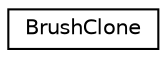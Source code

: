 digraph G
{
  edge [fontname="Helvetica",fontsize="10",labelfontname="Helvetica",labelfontsize="10"];
  node [fontname="Helvetica",fontsize="10",shape=record];
  rankdir=LR;
  Node1 [label="BrushClone",height=0.2,width=0.4,color="black", fillcolor="white", style="filled",URL="$db/d3d/structBrushClone.html"];
}
